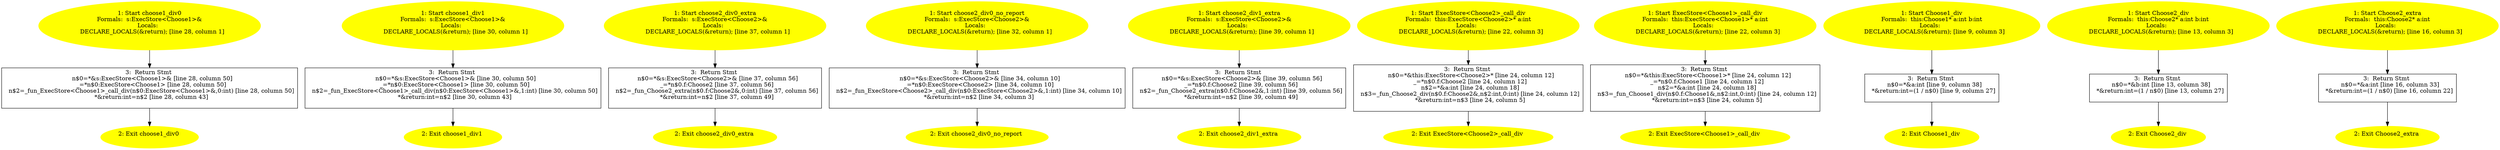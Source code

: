 /* @generated */
digraph cfg {
"choose1_div0#84040224581831795.e7e9c53ca95564cb9f2fe7bf906efbb2_1" [label="1: Start choose1_div0\nFormals:  s:ExecStore<Choose1>&\nLocals:  \n   DECLARE_LOCALS(&return); [line 28, column 1]\n " color=yellow style=filled]
	

	 "choose1_div0#84040224581831795.e7e9c53ca95564cb9f2fe7bf906efbb2_1" -> "choose1_div0#84040224581831795.e7e9c53ca95564cb9f2fe7bf906efbb2_3" ;
"choose1_div0#84040224581831795.e7e9c53ca95564cb9f2fe7bf906efbb2_2" [label="2: Exit choose1_div0 \n  " color=yellow style=filled]
	

"choose1_div0#84040224581831795.e7e9c53ca95564cb9f2fe7bf906efbb2_3" [label="3:  Return Stmt \n   n$0=*&s:ExecStore<Choose1>& [line 28, column 50]\n  _=*n$0:ExecStore<Choose1> [line 28, column 50]\n  n$2=_fun_ExecStore<Choose1>_call_div(n$0:ExecStore<Choose1>&,0:int) [line 28, column 50]\n  *&return:int=n$2 [line 28, column 43]\n " shape="box"]
	

	 "choose1_div0#84040224581831795.e7e9c53ca95564cb9f2fe7bf906efbb2_3" -> "choose1_div0#84040224581831795.e7e9c53ca95564cb9f2fe7bf906efbb2_2" ;
"choose1_div1#6853869982283615202.a4644da7504c41a081228a100b9b551b_1" [label="1: Start choose1_div1\nFormals:  s:ExecStore<Choose1>&\nLocals:  \n   DECLARE_LOCALS(&return); [line 30, column 1]\n " color=yellow style=filled]
	

	 "choose1_div1#6853869982283615202.a4644da7504c41a081228a100b9b551b_1" -> "choose1_div1#6853869982283615202.a4644da7504c41a081228a100b9b551b_3" ;
"choose1_div1#6853869982283615202.a4644da7504c41a081228a100b9b551b_2" [label="2: Exit choose1_div1 \n  " color=yellow style=filled]
	

"choose1_div1#6853869982283615202.a4644da7504c41a081228a100b9b551b_3" [label="3:  Return Stmt \n   n$0=*&s:ExecStore<Choose1>& [line 30, column 50]\n  _=*n$0:ExecStore<Choose1> [line 30, column 50]\n  n$2=_fun_ExecStore<Choose1>_call_div(n$0:ExecStore<Choose1>&,1:int) [line 30, column 50]\n  *&return:int=n$2 [line 30, column 43]\n " shape="box"]
	

	 "choose1_div1#6853869982283615202.a4644da7504c41a081228a100b9b551b_3" -> "choose1_div1#6853869982283615202.a4644da7504c41a081228a100b9b551b_2" ;
"choose2_div0_extra#14813785796839389204.fa5d6812348bd595f0378dd5dc4923d1_1" [label="1: Start choose2_div0_extra\nFormals:  s:ExecStore<Choose2>&\nLocals:  \n   DECLARE_LOCALS(&return); [line 37, column 1]\n " color=yellow style=filled]
	

	 "choose2_div0_extra#14813785796839389204.fa5d6812348bd595f0378dd5dc4923d1_1" -> "choose2_div0_extra#14813785796839389204.fa5d6812348bd595f0378dd5dc4923d1_3" ;
"choose2_div0_extra#14813785796839389204.fa5d6812348bd595f0378dd5dc4923d1_2" [label="2: Exit choose2_div0_extra \n  " color=yellow style=filled]
	

"choose2_div0_extra#14813785796839389204.fa5d6812348bd595f0378dd5dc4923d1_3" [label="3:  Return Stmt \n   n$0=*&s:ExecStore<Choose2>& [line 37, column 56]\n  _=*n$0.f:Choose2 [line 37, column 56]\n  n$2=_fun_Choose2_extra(n$0.f:Choose2&,0:int) [line 37, column 56]\n  *&return:int=n$2 [line 37, column 49]\n " shape="box"]
	

	 "choose2_div0_extra#14813785796839389204.fa5d6812348bd595f0378dd5dc4923d1_3" -> "choose2_div0_extra#14813785796839389204.fa5d6812348bd595f0378dd5dc4923d1_2" ;
"choose2_div0_no_report#2695819694034608079.37b94e5ad3118293eeb303180a8ab569_1" [label="1: Start choose2_div0_no_report\nFormals:  s:ExecStore<Choose2>&\nLocals:  \n   DECLARE_LOCALS(&return); [line 32, column 1]\n " color=yellow style=filled]
	

	 "choose2_div0_no_report#2695819694034608079.37b94e5ad3118293eeb303180a8ab569_1" -> "choose2_div0_no_report#2695819694034608079.37b94e5ad3118293eeb303180a8ab569_3" ;
"choose2_div0_no_report#2695819694034608079.37b94e5ad3118293eeb303180a8ab569_2" [label="2: Exit choose2_div0_no_report \n  " color=yellow style=filled]
	

"choose2_div0_no_report#2695819694034608079.37b94e5ad3118293eeb303180a8ab569_3" [label="3:  Return Stmt \n   n$0=*&s:ExecStore<Choose2>& [line 34, column 10]\n  _=*n$0:ExecStore<Choose2> [line 34, column 10]\n  n$2=_fun_ExecStore<Choose2>_call_div(n$0:ExecStore<Choose2>&,1:int) [line 34, column 10]\n  *&return:int=n$2 [line 34, column 3]\n " shape="box"]
	

	 "choose2_div0_no_report#2695819694034608079.37b94e5ad3118293eeb303180a8ab569_3" -> "choose2_div0_no_report#2695819694034608079.37b94e5ad3118293eeb303180a8ab569_2" ;
"choose2_div1_extra#11450073616177188665.26254023768c0b68956b8cd88a792052_1" [label="1: Start choose2_div1_extra\nFormals:  s:ExecStore<Choose2>&\nLocals:  \n   DECLARE_LOCALS(&return); [line 39, column 1]\n " color=yellow style=filled]
	

	 "choose2_div1_extra#11450073616177188665.26254023768c0b68956b8cd88a792052_1" -> "choose2_div1_extra#11450073616177188665.26254023768c0b68956b8cd88a792052_3" ;
"choose2_div1_extra#11450073616177188665.26254023768c0b68956b8cd88a792052_2" [label="2: Exit choose2_div1_extra \n  " color=yellow style=filled]
	

"choose2_div1_extra#11450073616177188665.26254023768c0b68956b8cd88a792052_3" [label="3:  Return Stmt \n   n$0=*&s:ExecStore<Choose2>& [line 39, column 56]\n  _=*n$0.f:Choose2 [line 39, column 56]\n  n$2=_fun_Choose2_extra(n$0.f:Choose2&,1:int) [line 39, column 56]\n  *&return:int=n$2 [line 39, column 49]\n " shape="box"]
	

	 "choose2_div1_extra#11450073616177188665.26254023768c0b68956b8cd88a792052_3" -> "choose2_div1_extra#11450073616177188665.26254023768c0b68956b8cd88a792052_2" ;
"call_div#ExecStore<Choose2>#(11829874625214834057).d639b1b8281e7bb31d011a0c7a797e72_1" [label="1: Start ExecStore<Choose2>_call_div\nFormals:  this:ExecStore<Choose2>* a:int\nLocals:  \n   DECLARE_LOCALS(&return); [line 22, column 3]\n " color=yellow style=filled]
	

	 "call_div#ExecStore<Choose2>#(11829874625214834057).d639b1b8281e7bb31d011a0c7a797e72_1" -> "call_div#ExecStore<Choose2>#(11829874625214834057).d639b1b8281e7bb31d011a0c7a797e72_3" ;
"call_div#ExecStore<Choose2>#(11829874625214834057).d639b1b8281e7bb31d011a0c7a797e72_2" [label="2: Exit ExecStore<Choose2>_call_div \n  " color=yellow style=filled]
	

"call_div#ExecStore<Choose2>#(11829874625214834057).d639b1b8281e7bb31d011a0c7a797e72_3" [label="3:  Return Stmt \n   n$0=*&this:ExecStore<Choose2>* [line 24, column 12]\n  _=*n$0.f:Choose2 [line 24, column 12]\n  n$2=*&a:int [line 24, column 18]\n  n$3=_fun_Choose2_div(n$0.f:Choose2&,n$2:int,0:int) [line 24, column 12]\n  *&return:int=n$3 [line 24, column 5]\n " shape="box"]
	

	 "call_div#ExecStore<Choose2>#(11829874625214834057).d639b1b8281e7bb31d011a0c7a797e72_3" -> "call_div#ExecStore<Choose2>#(11829874625214834057).d639b1b8281e7bb31d011a0c7a797e72_2" ;
"call_div#ExecStore<Choose1>#(13821779640448790720).c684f7c620c64dbf19170e6c2add6779_1" [label="1: Start ExecStore<Choose1>_call_div\nFormals:  this:ExecStore<Choose1>* a:int\nLocals:  \n   DECLARE_LOCALS(&return); [line 22, column 3]\n " color=yellow style=filled]
	

	 "call_div#ExecStore<Choose1>#(13821779640448790720).c684f7c620c64dbf19170e6c2add6779_1" -> "call_div#ExecStore<Choose1>#(13821779640448790720).c684f7c620c64dbf19170e6c2add6779_3" ;
"call_div#ExecStore<Choose1>#(13821779640448790720).c684f7c620c64dbf19170e6c2add6779_2" [label="2: Exit ExecStore<Choose1>_call_div \n  " color=yellow style=filled]
	

"call_div#ExecStore<Choose1>#(13821779640448790720).c684f7c620c64dbf19170e6c2add6779_3" [label="3:  Return Stmt \n   n$0=*&this:ExecStore<Choose1>* [line 24, column 12]\n  _=*n$0.f:Choose1 [line 24, column 12]\n  n$2=*&a:int [line 24, column 18]\n  n$3=_fun_Choose1_div(n$0.f:Choose1&,n$2:int,0:int) [line 24, column 12]\n  *&return:int=n$3 [line 24, column 5]\n " shape="box"]
	

	 "call_div#ExecStore<Choose1>#(13821779640448790720).c684f7c620c64dbf19170e6c2add6779_3" -> "call_div#ExecStore<Choose1>#(13821779640448790720).c684f7c620c64dbf19170e6c2add6779_2" ;
"div#Choose1#(7273562715988938262).67bd706f66d8f9c67db80305a9ecab16_1" [label="1: Start Choose1_div\nFormals:  this:Choose1* a:int b:int\nLocals:  \n   DECLARE_LOCALS(&return); [line 9, column 3]\n " color=yellow style=filled]
	

	 "div#Choose1#(7273562715988938262).67bd706f66d8f9c67db80305a9ecab16_1" -> "div#Choose1#(7273562715988938262).67bd706f66d8f9c67db80305a9ecab16_3" ;
"div#Choose1#(7273562715988938262).67bd706f66d8f9c67db80305a9ecab16_2" [label="2: Exit Choose1_div \n  " color=yellow style=filled]
	

"div#Choose1#(7273562715988938262).67bd706f66d8f9c67db80305a9ecab16_3" [label="3:  Return Stmt \n   n$0=*&a:int [line 9, column 38]\n  *&return:int=(1 / n$0) [line 9, column 27]\n " shape="box"]
	

	 "div#Choose1#(7273562715988938262).67bd706f66d8f9c67db80305a9ecab16_3" -> "div#Choose1#(7273562715988938262).67bd706f66d8f9c67db80305a9ecab16_2" ;
"div#Choose2#(15124421267141903041).48bc5dd070e87512d292b60033d4f4ba_1" [label="1: Start Choose2_div\nFormals:  this:Choose2* a:int b:int\nLocals:  \n   DECLARE_LOCALS(&return); [line 13, column 3]\n " color=yellow style=filled]
	

	 "div#Choose2#(15124421267141903041).48bc5dd070e87512d292b60033d4f4ba_1" -> "div#Choose2#(15124421267141903041).48bc5dd070e87512d292b60033d4f4ba_3" ;
"div#Choose2#(15124421267141903041).48bc5dd070e87512d292b60033d4f4ba_2" [label="2: Exit Choose2_div \n  " color=yellow style=filled]
	

"div#Choose2#(15124421267141903041).48bc5dd070e87512d292b60033d4f4ba_3" [label="3:  Return Stmt \n   n$0=*&b:int [line 13, column 38]\n  *&return:int=(1 / n$0) [line 13, column 27]\n " shape="box"]
	

	 "div#Choose2#(15124421267141903041).48bc5dd070e87512d292b60033d4f4ba_3" -> "div#Choose2#(15124421267141903041).48bc5dd070e87512d292b60033d4f4ba_2" ;
"extra#Choose2#(14672402234151207405).b4984695aadbb0c84ec39abdd34b600e_1" [label="1: Start Choose2_extra\nFormals:  this:Choose2* a:int\nLocals:  \n   DECLARE_LOCALS(&return); [line 16, column 3]\n " color=yellow style=filled]
	

	 "extra#Choose2#(14672402234151207405).b4984695aadbb0c84ec39abdd34b600e_1" -> "extra#Choose2#(14672402234151207405).b4984695aadbb0c84ec39abdd34b600e_3" ;
"extra#Choose2#(14672402234151207405).b4984695aadbb0c84ec39abdd34b600e_2" [label="2: Exit Choose2_extra \n  " color=yellow style=filled]
	

"extra#Choose2#(14672402234151207405).b4984695aadbb0c84ec39abdd34b600e_3" [label="3:  Return Stmt \n   n$0=*&a:int [line 16, column 33]\n  *&return:int=(1 / n$0) [line 16, column 22]\n " shape="box"]
	

	 "extra#Choose2#(14672402234151207405).b4984695aadbb0c84ec39abdd34b600e_3" -> "extra#Choose2#(14672402234151207405).b4984695aadbb0c84ec39abdd34b600e_2" ;
}
